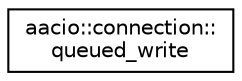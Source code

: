 digraph "Graphical Class Hierarchy"
{
  edge [fontname="Helvetica",fontsize="10",labelfontname="Helvetica",labelfontsize="10"];
  node [fontname="Helvetica",fontsize="10",shape=record];
  rankdir="LR";
  Node0 [label="aacio::connection::\lqueued_write",height=0.2,width=0.4,color="black", fillcolor="white", style="filled",URL="$structaacio_1_1connection_1_1queued__write.html"];
}
